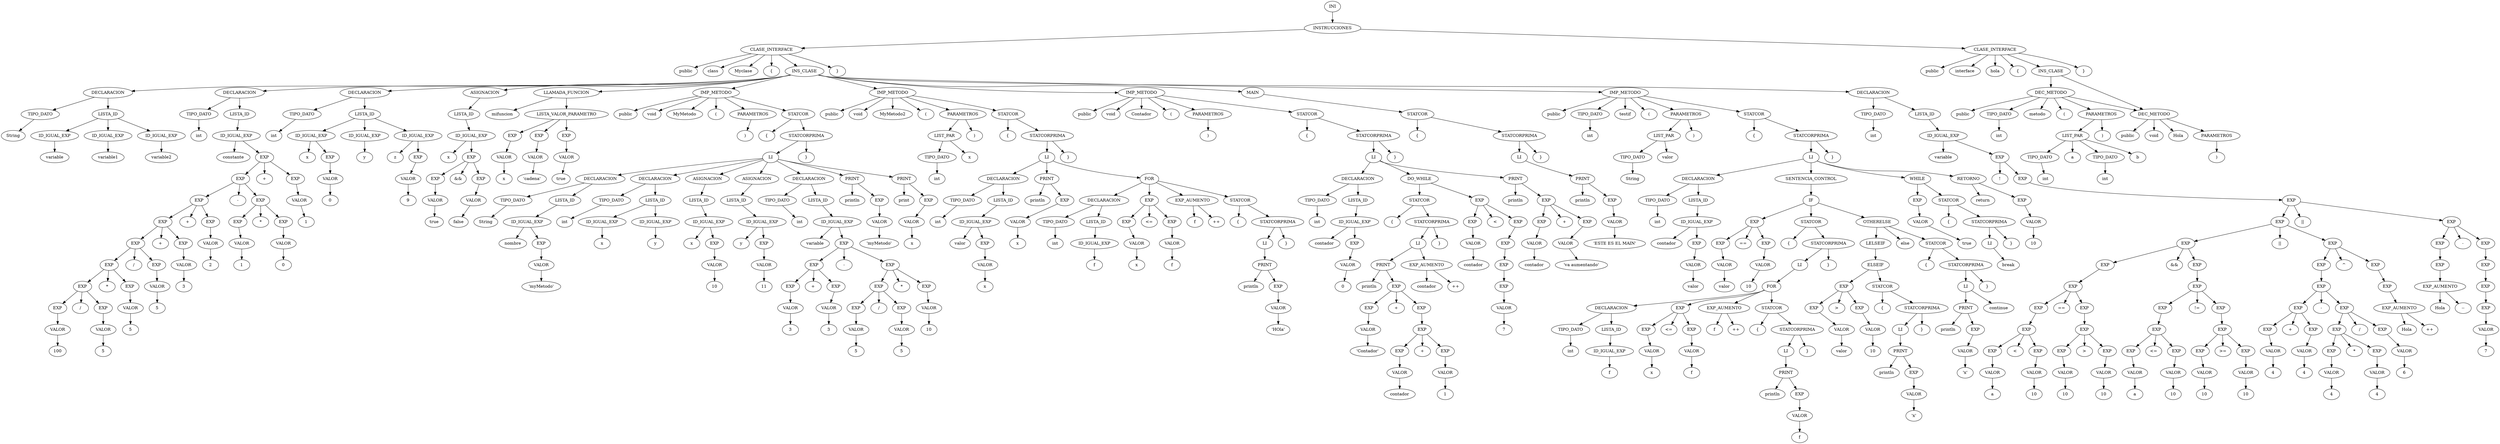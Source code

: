 digraph G {1[label= "INI" fillcolor="#d62728"];
1->2;2[label= "INSTRUCCIONES" fillcolor="#d62728"];
2->3;3[label= "CLASE_INTERFACE" fillcolor="#d62728"];
3->4;4[label= "public" fillcolor="#d62728"];
3->5;5[label= "class" fillcolor="#d62728"];
3->6;6[label= "Myclase" fillcolor="#d62728"];
3->7;7[label= "{" fillcolor="#d62728"];
3->8;8[label= "INS_CLASE" fillcolor="#d62728"];
8->9;9[label= "DECLARACION" fillcolor="#d62728"];
9->10;10[label= "TIPO_DATO" fillcolor="#d62728"];
10->11;11[label= "String" fillcolor="#d62728"];
9->12;12[label= "LISTA_ID" fillcolor="#d62728"];
12->13;13[label= "ID_IGUAL_EXP" fillcolor="#d62728"];
13->14;14[label= "variable" fillcolor="#d62728"];
12->15;15[label= "ID_IGUAL_EXP" fillcolor="#d62728"];
15->16;16[label= "variable1" fillcolor="#d62728"];
12->17;17[label= "ID_IGUAL_EXP" fillcolor="#d62728"];
17->18;18[label= "variable2" fillcolor="#d62728"];
8->19;19[label= "DECLARACION" fillcolor="#d62728"];
19->20;20[label= "TIPO_DATO" fillcolor="#d62728"];
20->21;21[label= "int" fillcolor="#d62728"];
19->22;22[label= "LISTA_ID" fillcolor="#d62728"];
22->23;23[label= "ID_IGUAL_EXP" fillcolor="#d62728"];
23->24;24[label= "constante" fillcolor="#d62728"];
23->25;25[label= "EXP" fillcolor="#d62728"];
25->26;26[label= "EXP" fillcolor="#d62728"];
26->27;27[label= "EXP" fillcolor="#d62728"];
27->28;28[label= "EXP" fillcolor="#d62728"];
28->29;29[label= "EXP" fillcolor="#d62728"];
29->30;30[label= "EXP" fillcolor="#d62728"];
30->31;31[label= "EXP" fillcolor="#d62728"];
31->32;32[label= "EXP" fillcolor="#d62728"];
32->33;33[label= "VALOR" fillcolor="#d62728"];
33->34;34[label= "100" fillcolor="#d62728"];
31->35;35[label= "/" fillcolor="#d62728"];
31->36;36[label= "EXP" fillcolor="#d62728"];
36->37;37[label= "VALOR" fillcolor="#d62728"];
37->38;38[label= "5" fillcolor="#d62728"];
30->39;39[label= "*" fillcolor="#d62728"];
30->40;40[label= "EXP" fillcolor="#d62728"];
40->41;41[label= "VALOR" fillcolor="#d62728"];
41->42;42[label= "5" fillcolor="#d62728"];
29->43;43[label= "/" fillcolor="#d62728"];
29->44;44[label= "EXP" fillcolor="#d62728"];
44->45;45[label= "VALOR" fillcolor="#d62728"];
45->46;46[label= "5" fillcolor="#d62728"];
28->47;47[label= "+" fillcolor="#d62728"];
28->48;48[label= "EXP" fillcolor="#d62728"];
48->49;49[label= "VALOR" fillcolor="#d62728"];
49->50;50[label= "3" fillcolor="#d62728"];
27->51;51[label= "+" fillcolor="#d62728"];
27->52;52[label= "EXP" fillcolor="#d62728"];
52->53;53[label= "VALOR" fillcolor="#d62728"];
53->54;54[label= "2" fillcolor="#d62728"];
26->55;55[label= "-" fillcolor="#d62728"];
26->56;56[label= "EXP" fillcolor="#d62728"];
56->57;57[label= "EXP" fillcolor="#d62728"];
57->58;58[label= "VALOR" fillcolor="#d62728"];
58->59;59[label= "1" fillcolor="#d62728"];
56->60;60[label= "*" fillcolor="#d62728"];
56->61;61[label= "EXP" fillcolor="#d62728"];
61->62;62[label= "VALOR" fillcolor="#d62728"];
62->63;63[label= "0" fillcolor="#d62728"];
25->64;64[label= "+" fillcolor="#d62728"];
25->65;65[label= "EXP" fillcolor="#d62728"];
65->66;66[label= "VALOR" fillcolor="#d62728"];
66->67;67[label= "1" fillcolor="#d62728"];
8->68;68[label= "DECLARACION" fillcolor="#d62728"];
68->69;69[label= "TIPO_DATO" fillcolor="#d62728"];
69->70;70[label= "int" fillcolor="#d62728"];
68->71;71[label= "LISTA_ID" fillcolor="#d62728"];
71->72;72[label= "ID_IGUAL_EXP" fillcolor="#d62728"];
72->73;73[label= "x" fillcolor="#d62728"];
72->74;74[label= "EXP" fillcolor="#d62728"];
74->75;75[label= "VALOR" fillcolor="#d62728"];
75->76;76[label= "0" fillcolor="#d62728"];
71->77;77[label= "ID_IGUAL_EXP" fillcolor="#d62728"];
77->78;78[label= "y" fillcolor="#d62728"];
71->79;79[label= "ID_IGUAL_EXP" fillcolor="#d62728"];
79->80;80[label= "z" fillcolor="#d62728"];
79->81;81[label= "EXP" fillcolor="#d62728"];
81->82;82[label= "VALOR" fillcolor="#d62728"];
82->83;83[label= "9" fillcolor="#d62728"];
8->84;84[label= "ASIGNACION" fillcolor="#d62728"];
84->85;85[label= "LISTA_ID" fillcolor="#d62728"];
85->86;86[label= "ID_IGUAL_EXP" fillcolor="#d62728"];
86->87;87[label= "x" fillcolor="#d62728"];
86->88;88[label= "EXP" fillcolor="#d62728"];
88->89;89[label= "EXP" fillcolor="#d62728"];
89->90;90[label= "VALOR" fillcolor="#d62728"];
90->91;91[label= "true" fillcolor="#d62728"];
88->92;92[label= "&&" fillcolor="#d62728"];
88->93;93[label= "EXP" fillcolor="#d62728"];
93->94;94[label= "VALOR" fillcolor="#d62728"];
94->95;95[label= "false" fillcolor="#d62728"];
8->96;96[label= "LLAMADA_FUNCION" fillcolor="#d62728"];
96->97;97[label= "mifuncion" fillcolor="#d62728"];
96->98;98[label= "LISTA_VALOR_PARAMETRO" fillcolor="#d62728"];
98->99;99[label= "EXP" fillcolor="#d62728"];
99->100;100[label= "VALOR" fillcolor="#d62728"];
100->101;101[label= "x" fillcolor="#d62728"];
98->102;102[label= "EXP" fillcolor="#d62728"];
102->103;103[label= "VALOR" fillcolor="#d62728"];
103->104;104[label= "'cadena'" fillcolor="#d62728"];
98->105;105[label= "EXP" fillcolor="#d62728"];
105->106;106[label= "VALOR" fillcolor="#d62728"];
106->107;107[label= "true" fillcolor="#d62728"];
8->108;108[label= "IMP_METODO" fillcolor="#d62728"];
108->109;109[label= "public" fillcolor="#d62728"];
108->110;110[label= "void" fillcolor="#d62728"];
108->111;111[label= "MyMetodo" fillcolor="#d62728"];
108->112;112[label= "(" fillcolor="#d62728"];
108->113;113[label= "PARAMETROS" fillcolor="#d62728"];
113->114;114[label= ")" fillcolor="#d62728"];
108->115;115[label= "STATCOR" fillcolor="#d62728"];
115->116;116[label= "{" fillcolor="#d62728"];
115->117;117[label= "STATCORPRIMA" fillcolor="#d62728"];
117->118;118[label= "LI" fillcolor="#d62728"];
118->119;119[label= "DECLARACION" fillcolor="#d62728"];
119->120;120[label= "TIPO_DATO" fillcolor="#d62728"];
120->121;121[label= "String" fillcolor="#d62728"];
119->122;122[label= "LISTA_ID" fillcolor="#d62728"];
122->123;123[label= "ID_IGUAL_EXP" fillcolor="#d62728"];
123->124;124[label= "nombre" fillcolor="#d62728"];
123->125;125[label= "EXP" fillcolor="#d62728"];
125->126;126[label= "VALOR" fillcolor="#d62728"];
126->127;127[label= "'myMetodo'" fillcolor="#d62728"];
118->128;128[label= "DECLARACION" fillcolor="#d62728"];
128->129;129[label= "TIPO_DATO" fillcolor="#d62728"];
129->130;130[label= "int" fillcolor="#d62728"];
128->131;131[label= "LISTA_ID" fillcolor="#d62728"];
131->132;132[label= "ID_IGUAL_EXP" fillcolor="#d62728"];
132->133;133[label= "x" fillcolor="#d62728"];
131->134;134[label= "ID_IGUAL_EXP" fillcolor="#d62728"];
134->135;135[label= "y" fillcolor="#d62728"];
118->136;136[label= "ASIGNACION" fillcolor="#d62728"];
136->137;137[label= "LISTA_ID" fillcolor="#d62728"];
137->138;138[label= "ID_IGUAL_EXP" fillcolor="#d62728"];
138->139;139[label= "x" fillcolor="#d62728"];
138->140;140[label= "EXP" fillcolor="#d62728"];
140->141;141[label= "VALOR" fillcolor="#d62728"];
141->142;142[label= "10" fillcolor="#d62728"];
118->143;143[label= "ASIGNACION" fillcolor="#d62728"];
143->144;144[label= "LISTA_ID" fillcolor="#d62728"];
144->145;145[label= "ID_IGUAL_EXP" fillcolor="#d62728"];
145->146;146[label= "y" fillcolor="#d62728"];
145->147;147[label= "EXP" fillcolor="#d62728"];
147->148;148[label= "VALOR" fillcolor="#d62728"];
148->149;149[label= "11" fillcolor="#d62728"];
118->150;150[label= "DECLARACION" fillcolor="#d62728"];
150->151;151[label= "TIPO_DATO" fillcolor="#d62728"];
151->152;152[label= "int" fillcolor="#d62728"];
150->153;153[label= "LISTA_ID" fillcolor="#d62728"];
153->154;154[label= "ID_IGUAL_EXP" fillcolor="#d62728"];
154->155;155[label= "variable" fillcolor="#d62728"];
154->156;156[label= "EXP" fillcolor="#d62728"];
156->157;157[label= "EXP" fillcolor="#d62728"];
157->158;158[label= "EXP" fillcolor="#d62728"];
158->159;159[label= "VALOR" fillcolor="#d62728"];
159->160;160[label= "3" fillcolor="#d62728"];
157->161;161[label= "+" fillcolor="#d62728"];
157->162;162[label= "EXP" fillcolor="#d62728"];
162->163;163[label= "VALOR" fillcolor="#d62728"];
163->164;164[label= "3" fillcolor="#d62728"];
156->165;165[label= "-" fillcolor="#d62728"];
156->166;166[label= "EXP" fillcolor="#d62728"];
166->167;167[label= "EXP" fillcolor="#d62728"];
167->168;168[label= "EXP" fillcolor="#d62728"];
168->169;169[label= "VALOR" fillcolor="#d62728"];
169->170;170[label= "5" fillcolor="#d62728"];
167->171;171[label= "/" fillcolor="#d62728"];
167->172;172[label= "EXP" fillcolor="#d62728"];
172->173;173[label= "VALOR" fillcolor="#d62728"];
173->174;174[label= "5" fillcolor="#d62728"];
166->175;175[label= "*" fillcolor="#d62728"];
166->176;176[label= "EXP" fillcolor="#d62728"];
176->177;177[label= "VALOR" fillcolor="#d62728"];
177->178;178[label= "10" fillcolor="#d62728"];
118->179;179[label= "PRINT" fillcolor="#d62728"];
179->180;180[label= "println" fillcolor="#d62728"];
179->181;181[label= "EXP" fillcolor="#d62728"];
181->182;182[label= "VALOR" fillcolor="#d62728"];
182->183;183[label= "'myMetodo'" fillcolor="#d62728"];
118->184;184[label= "PRINT" fillcolor="#d62728"];
184->185;185[label= "print" fillcolor="#d62728"];
184->186;186[label= "EXP" fillcolor="#d62728"];
186->187;187[label= "VALOR" fillcolor="#d62728"];
187->188;188[label= "x" fillcolor="#d62728"];
117->189;189[label= "}" fillcolor="#d62728"];
8->190;190[label= "IMP_METODO" fillcolor="#d62728"];
190->191;191[label= "public" fillcolor="#d62728"];
190->192;192[label= "void" fillcolor="#d62728"];
190->193;193[label= "MyMetodo2" fillcolor="#d62728"];
190->194;194[label= "(" fillcolor="#d62728"];
190->195;195[label= "PARAMETROS" fillcolor="#d62728"];
195->196;196[label= "LIST_PAR" fillcolor="#d62728"];
196->197;197[label= "TIPO_DATO" fillcolor="#d62728"];
197->198;198[label= "int" fillcolor="#d62728"];
196->199;199[label= "x" fillcolor="#d62728"];
195->200;200[label= ")" fillcolor="#d62728"];
190->201;201[label= "STATCOR" fillcolor="#d62728"];
201->202;202[label= "{" fillcolor="#d62728"];
201->203;203[label= "STATCORPRIMA" fillcolor="#d62728"];
203->204;204[label= "LI" fillcolor="#d62728"];
204->205;205[label= "DECLARACION" fillcolor="#d62728"];
205->206;206[label= "TIPO_DATO" fillcolor="#d62728"];
206->207;207[label= "int" fillcolor="#d62728"];
205->208;208[label= "LISTA_ID" fillcolor="#d62728"];
208->209;209[label= "ID_IGUAL_EXP" fillcolor="#d62728"];
209->210;210[label= "valor" fillcolor="#d62728"];
209->211;211[label= "EXP" fillcolor="#d62728"];
211->212;212[label= "VALOR" fillcolor="#d62728"];
212->213;213[label= "x" fillcolor="#d62728"];
204->214;214[label= "PRINT" fillcolor="#d62728"];
214->215;215[label= "println" fillcolor="#d62728"];
214->216;216[label= "EXP" fillcolor="#d62728"];
216->217;217[label= "VALOR" fillcolor="#d62728"];
217->218;218[label= "x" fillcolor="#d62728"];
204->219;219[label= "FOR" fillcolor="#d62728"];
219->220;220[label= "DECLARACION" fillcolor="#d62728"];
220->221;221[label= "TIPO_DATO" fillcolor="#d62728"];
221->222;222[label= "int" fillcolor="#d62728"];
220->223;223[label= "LISTA_ID" fillcolor="#d62728"];
223->224;224[label= "ID_IGUAL_EXP" fillcolor="#d62728"];
224->225;225[label= "f" fillcolor="#d62728"];
219->226;226[label= "EXP" fillcolor="#d62728"];
226->227;227[label= "EXP" fillcolor="#d62728"];
227->228;228[label= "VALOR" fillcolor="#d62728"];
228->229;229[label= "x" fillcolor="#d62728"];
226->230;230[label= "<=" fillcolor="#d62728"];
226->231;231[label= "EXP" fillcolor="#d62728"];
231->232;232[label= "VALOR" fillcolor="#d62728"];
232->233;233[label= "f" fillcolor="#d62728"];
219->234;234[label= "EXP_AUMENTO" fillcolor="#d62728"];
234->235;235[label= "f" fillcolor="#d62728"];
234->236;236[label= "++" fillcolor="#d62728"];
219->237;237[label= "STATCOR" fillcolor="#d62728"];
237->238;238[label= "{" fillcolor="#d62728"];
237->239;239[label= "STATCORPRIMA" fillcolor="#d62728"];
239->240;240[label= "LI" fillcolor="#d62728"];
240->241;241[label= "PRINT" fillcolor="#d62728"];
241->242;242[label= "println" fillcolor="#d62728"];
241->243;243[label= "EXP" fillcolor="#d62728"];
243->244;244[label= "VALOR" fillcolor="#d62728"];
244->245;245[label= "'HOla'" fillcolor="#d62728"];
239->246;246[label= "}" fillcolor="#d62728"];
203->247;247[label= "}" fillcolor="#d62728"];
8->248;248[label= "IMP_METODO" fillcolor="#d62728"];
248->249;249[label= "public" fillcolor="#d62728"];
248->250;250[label= "void" fillcolor="#d62728"];
248->251;251[label= "Contador" fillcolor="#d62728"];
248->252;252[label= "(" fillcolor="#d62728"];
248->253;253[label= "PARAMETROS" fillcolor="#d62728"];
253->254;254[label= ")" fillcolor="#d62728"];
248->255;255[label= "STATCOR" fillcolor="#d62728"];
255->256;256[label= "{" fillcolor="#d62728"];
255->257;257[label= "STATCORPRIMA" fillcolor="#d62728"];
257->258;258[label= "LI" fillcolor="#d62728"];
258->259;259[label= "DECLARACION" fillcolor="#d62728"];
259->260;260[label= "TIPO_DATO" fillcolor="#d62728"];
260->261;261[label= "int" fillcolor="#d62728"];
259->262;262[label= "LISTA_ID" fillcolor="#d62728"];
262->263;263[label= "ID_IGUAL_EXP" fillcolor="#d62728"];
263->264;264[label= "contador" fillcolor="#d62728"];
263->265;265[label= "EXP" fillcolor="#d62728"];
265->266;266[label= "VALOR" fillcolor="#d62728"];
266->267;267[label= "0" fillcolor="#d62728"];
258->268;268[label= "DO_WHILE" fillcolor="#d62728"];
268->269;269[label= "STATCOR" fillcolor="#d62728"];
269->270;270[label= "{" fillcolor="#d62728"];
269->271;271[label= "STATCORPRIMA" fillcolor="#d62728"];
271->272;272[label= "LI" fillcolor="#d62728"];
272->273;273[label= "PRINT" fillcolor="#d62728"];
273->274;274[label= "println" fillcolor="#d62728"];
273->275;275[label= "EXP" fillcolor="#d62728"];
275->276;276[label= "EXP" fillcolor="#d62728"];
276->277;277[label= "VALOR" fillcolor="#d62728"];
277->278;278[label= "'Contador'" fillcolor="#d62728"];
275->279;279[label= "+" fillcolor="#d62728"];
275->280;280[label= "EXP" fillcolor="#d62728"];
280->281;281[label= "EXP" fillcolor="#d62728"];
281->282;282[label= "EXP" fillcolor="#d62728"];
282->283;283[label= "VALOR" fillcolor="#d62728"];
283->284;284[label= "contador" fillcolor="#d62728"];
281->285;285[label= "+" fillcolor="#d62728"];
281->286;286[label= "EXP" fillcolor="#d62728"];
286->287;287[label= "VALOR" fillcolor="#d62728"];
287->288;288[label= "1" fillcolor="#d62728"];
272->289;289[label= "EXP_AUMENTO" fillcolor="#d62728"];
289->290;290[label= "contador" fillcolor="#d62728"];
289->291;291[label= "++" fillcolor="#d62728"];
271->292;292[label= "}" fillcolor="#d62728"];
268->293;293[label= "EXP" fillcolor="#d62728"];
293->294;294[label= "EXP" fillcolor="#d62728"];
294->295;295[label= "VALOR" fillcolor="#d62728"];
295->296;296[label= "contador" fillcolor="#d62728"];
293->297;297[label= "<" fillcolor="#d62728"];
293->298;298[label= "EXP" fillcolor="#d62728"];
298->299;299[label= "EXP" fillcolor="#d62728"];
299->300;300[label= "EXP" fillcolor="#d62728"];
300->301;301[label= "EXP" fillcolor="#d62728"];
301->302;302[label= "VALOR" fillcolor="#d62728"];
302->303;303[label= "7" fillcolor="#d62728"];
258->304;304[label= "PRINT" fillcolor="#d62728"];
304->305;305[label= "println" fillcolor="#d62728"];
304->306;306[label= "EXP" fillcolor="#d62728"];
306->307;307[label= "EXP" fillcolor="#d62728"];
307->308;308[label= "VALOR" fillcolor="#d62728"];
308->309;309[label= "contador" fillcolor="#d62728"];
306->310;310[label= "+" fillcolor="#d62728"];
306->311;311[label= "EXP" fillcolor="#d62728"];
311->312;312[label= "VALOR" fillcolor="#d62728"];
312->313;313[label= "'va aumentando'" fillcolor="#d62728"];
257->314;314[label= "}" fillcolor="#d62728"];
8->315;315[label= "MAIN" fillcolor="#d62728"];
315->316;316[label= "STATCOR" fillcolor="#d62728"];
316->317;317[label= "{" fillcolor="#d62728"];
316->318;318[label= "STATCORPRIMA" fillcolor="#d62728"];
318->319;319[label= "LI" fillcolor="#d62728"];
319->320;320[label= "PRINT" fillcolor="#d62728"];
320->321;321[label= "println" fillcolor="#d62728"];
320->322;322[label= "EXP" fillcolor="#d62728"];
322->323;323[label= "VALOR" fillcolor="#d62728"];
323->324;324[label= "'ESTE ES EL MAIN'" fillcolor="#d62728"];
318->325;325[label= "}" fillcolor="#d62728"];
8->326;326[label= "IMP_METODO" fillcolor="#d62728"];
326->327;327[label= "public" fillcolor="#d62728"];
326->328;328[label= "TIPO_DATO" fillcolor="#d62728"];
328->329;329[label= "int" fillcolor="#d62728"];
326->330;330[label= "testif" fillcolor="#d62728"];
326->331;331[label= "(" fillcolor="#d62728"];
326->332;332[label= "PARAMETROS" fillcolor="#d62728"];
332->333;333[label= "LIST_PAR" fillcolor="#d62728"];
333->334;334[label= "TIPO_DATO" fillcolor="#d62728"];
334->335;335[label= "String" fillcolor="#d62728"];
333->336;336[label= "valor" fillcolor="#d62728"];
332->337;337[label= ")" fillcolor="#d62728"];
326->338;338[label= "STATCOR" fillcolor="#d62728"];
338->339;339[label= "{" fillcolor="#d62728"];
338->340;340[label= "STATCORPRIMA" fillcolor="#d62728"];
340->341;341[label= "LI" fillcolor="#d62728"];
341->342;342[label= "DECLARACION" fillcolor="#d62728"];
342->343;343[label= "TIPO_DATO" fillcolor="#d62728"];
343->344;344[label= "int" fillcolor="#d62728"];
342->345;345[label= "LISTA_ID" fillcolor="#d62728"];
345->346;346[label= "ID_IGUAL_EXP" fillcolor="#d62728"];
346->347;347[label= "contador" fillcolor="#d62728"];
346->348;348[label= "EXP" fillcolor="#d62728"];
348->349;349[label= "VALOR" fillcolor="#d62728"];
349->350;350[label= "valor" fillcolor="#d62728"];
341->351;351[label= "SENTENCIA_CONTROL" fillcolor="#d62728"];
351->352;352[label= "IF" fillcolor="#d62728"];
352->353;353[label= "EXP" fillcolor="#d62728"];
353->354;354[label= "EXP" fillcolor="#d62728"];
354->355;355[label= "VALOR" fillcolor="#d62728"];
355->356;356[label= "valor" fillcolor="#d62728"];
353->357;357[label= "==" fillcolor="#d62728"];
353->358;358[label= "EXP" fillcolor="#d62728"];
358->359;359[label= "VALOR" fillcolor="#d62728"];
359->360;360[label= "10" fillcolor="#d62728"];
352->361;361[label= "STATCOR" fillcolor="#d62728"];
361->362;362[label= "{" fillcolor="#d62728"];
361->363;363[label= "STATCORPRIMA" fillcolor="#d62728"];
363->364;364[label= "LI" fillcolor="#d62728"];
364->365;365[label= "FOR" fillcolor="#d62728"];
365->366;366[label= "DECLARACION" fillcolor="#d62728"];
366->367;367[label= "TIPO_DATO" fillcolor="#d62728"];
367->368;368[label= "int" fillcolor="#d62728"];
366->369;369[label= "LISTA_ID" fillcolor="#d62728"];
369->370;370[label= "ID_IGUAL_EXP" fillcolor="#d62728"];
370->371;371[label= "f" fillcolor="#d62728"];
365->372;372[label= "EXP" fillcolor="#d62728"];
372->373;373[label= "EXP" fillcolor="#d62728"];
373->374;374[label= "VALOR" fillcolor="#d62728"];
374->375;375[label= "x" fillcolor="#d62728"];
372->376;376[label= "<=" fillcolor="#d62728"];
372->377;377[label= "EXP" fillcolor="#d62728"];
377->378;378[label= "VALOR" fillcolor="#d62728"];
378->379;379[label= "f" fillcolor="#d62728"];
365->380;380[label= "EXP_AUMENTO" fillcolor="#d62728"];
380->381;381[label= "f" fillcolor="#d62728"];
380->382;382[label= "++" fillcolor="#d62728"];
365->383;383[label= "STATCOR" fillcolor="#d62728"];
383->384;384[label= "{" fillcolor="#d62728"];
383->385;385[label= "STATCORPRIMA" fillcolor="#d62728"];
385->386;386[label= "LI" fillcolor="#d62728"];
386->387;387[label= "PRINT" fillcolor="#d62728"];
387->388;388[label= "println" fillcolor="#d62728"];
387->389;389[label= "EXP" fillcolor="#d62728"];
389->390;390[label= "VALOR" fillcolor="#d62728"];
390->391;391[label= "f" fillcolor="#d62728"];
385->392;392[label= "}" fillcolor="#d62728"];
363->393;393[label= "}" fillcolor="#d62728"];
352->394;394[label= "OTHERELSE" fillcolor="#d62728"];
394->395;395[label= "LELSEIF" fillcolor="#d62728"];
395->396;396[label= "ELSEIF" fillcolor="#d62728"];
396->397;397[label= "EXP" fillcolor="#d62728"];
397->398;398[label= "EXP" fillcolor="#d62728"];
398->399;399[label= "VALOR" fillcolor="#d62728"];
399->400;400[label= "valor" fillcolor="#d62728"];
397->401;401[label= ">" fillcolor="#d62728"];
397->402;402[label= "EXP" fillcolor="#d62728"];
402->403;403[label= "VALOR" fillcolor="#d62728"];
403->404;404[label= "10" fillcolor="#d62728"];
396->405;405[label= "STATCOR" fillcolor="#d62728"];
405->406;406[label= "{" fillcolor="#d62728"];
405->407;407[label= "STATCORPRIMA" fillcolor="#d62728"];
407->408;408[label= "LI" fillcolor="#d62728"];
408->409;409[label= "PRINT" fillcolor="#d62728"];
409->410;410[label= "println" fillcolor="#d62728"];
409->411;411[label= "EXP" fillcolor="#d62728"];
411->412;412[label= "VALOR" fillcolor="#d62728"];
412->413;413[label= "'x'" fillcolor="#d62728"];
407->414;414[label= "}" fillcolor="#d62728"];
394->415;415[label= "else" fillcolor="#d62728"];
394->416;416[label= "STATCOR" fillcolor="#d62728"];
416->417;417[label= "{" fillcolor="#d62728"];
416->418;418[label= "STATCORPRIMA" fillcolor="#d62728"];
418->419;419[label= "LI" fillcolor="#d62728"];
419->420;420[label= "PRINT" fillcolor="#d62728"];
420->421;421[label= "println" fillcolor="#d62728"];
420->422;422[label= "EXP" fillcolor="#d62728"];
422->423;423[label= "VALOR" fillcolor="#d62728"];
423->424;424[label= "'x'" fillcolor="#d62728"];
419->425;425[label= "continue" fillcolor="#d62728"];
418->426;426[label= "}" fillcolor="#d62728"];
341->427;427[label= "WHILE" fillcolor="#d62728"];
427->428;428[label= "EXP" fillcolor="#d62728"];
428->429;429[label= "VALOR" fillcolor="#d62728"];
429->430;430[label= "true" fillcolor="#d62728"];
427->431;431[label= "STATCOR" fillcolor="#d62728"];
431->432;432[label= "{" fillcolor="#d62728"];
431->433;433[label= "STATCORPRIMA" fillcolor="#d62728"];
433->434;434[label= "LI" fillcolor="#d62728"];
434->435;435[label= "break" fillcolor="#d62728"];
433->436;436[label= "}" fillcolor="#d62728"];
341->437;437[label= "RETORNO" fillcolor="#d62728"];
437->438;438[label= "return" fillcolor="#d62728"];
437->439;439[label= "EXP" fillcolor="#d62728"];
439->440;440[label= "VALOR" fillcolor="#d62728"];
440->441;441[label= "10" fillcolor="#d62728"];
340->442;442[label= "}" fillcolor="#d62728"];
8->443;443[label= "DECLARACION" fillcolor="#d62728"];
443->444;444[label= "TIPO_DATO" fillcolor="#d62728"];
444->445;445[label= "int" fillcolor="#d62728"];
443->446;446[label= "LISTA_ID" fillcolor="#d62728"];
446->447;447[label= "ID_IGUAL_EXP" fillcolor="#d62728"];
447->448;448[label= "variable" fillcolor="#d62728"];
447->449;449[label= "EXP" fillcolor="#d62728"];
449->450;450[label= "!" fillcolor="#d62728"];
449->451;451[label= "EXP" fillcolor="#d62728"];
451->452;452[label= "EXP" fillcolor="#d62728"];
452->453;453[label= "EXP" fillcolor="#d62728"];
453->454;454[label= "EXP" fillcolor="#d62728"];
454->455;455[label= "EXP" fillcolor="#d62728"];
455->456;456[label= "EXP" fillcolor="#d62728"];
456->457;457[label= "EXP" fillcolor="#d62728"];
457->458;458[label= "EXP" fillcolor="#d62728"];
458->459;459[label= "EXP" fillcolor="#d62728"];
459->460;460[label= "VALOR" fillcolor="#d62728"];
460->461;461[label= "a" fillcolor="#d62728"];
458->462;462[label= "<" fillcolor="#d62728"];
458->463;463[label= "EXP" fillcolor="#d62728"];
463->464;464[label= "VALOR" fillcolor="#d62728"];
464->465;465[label= "10" fillcolor="#d62728"];
456->466;466[label= "==" fillcolor="#d62728"];
456->467;467[label= "EXP" fillcolor="#d62728"];
467->468;468[label= "EXP" fillcolor="#d62728"];
468->469;469[label= "EXP" fillcolor="#d62728"];
469->470;470[label= "VALOR" fillcolor="#d62728"];
470->471;471[label= "10" fillcolor="#d62728"];
468->472;472[label= ">" fillcolor="#d62728"];
468->473;473[label= "EXP" fillcolor="#d62728"];
473->474;474[label= "VALOR" fillcolor="#d62728"];
474->475;475[label= "10" fillcolor="#d62728"];
454->476;476[label= "&&" fillcolor="#d62728"];
454->477;477[label= "EXP" fillcolor="#d62728"];
477->478;478[label= "EXP" fillcolor="#d62728"];
478->479;479[label= "EXP" fillcolor="#d62728"];
479->480;480[label= "EXP" fillcolor="#d62728"];
480->481;481[label= "EXP" fillcolor="#d62728"];
481->482;482[label= "VALOR" fillcolor="#d62728"];
482->483;483[label= "a" fillcolor="#d62728"];
480->484;484[label= "<=" fillcolor="#d62728"];
480->485;485[label= "EXP" fillcolor="#d62728"];
485->486;486[label= "VALOR" fillcolor="#d62728"];
486->487;487[label= "10" fillcolor="#d62728"];
478->488;488[label= "!=" fillcolor="#d62728"];
478->489;489[label= "EXP" fillcolor="#d62728"];
489->490;490[label= "EXP" fillcolor="#d62728"];
490->491;491[label= "EXP" fillcolor="#d62728"];
491->492;492[label= "VALOR" fillcolor="#d62728"];
492->493;493[label= "10" fillcolor="#d62728"];
490->494;494[label= ">=" fillcolor="#d62728"];
490->495;495[label= "EXP" fillcolor="#d62728"];
495->496;496[label= "VALOR" fillcolor="#d62728"];
496->497;497[label= "10" fillcolor="#d62728"];
453->498;498[label= "||" fillcolor="#d62728"];
453->499;499[label= "EXP" fillcolor="#d62728"];
499->500;500[label= "EXP" fillcolor="#d62728"];
500->501;501[label= "EXP" fillcolor="#d62728"];
501->502;502[label= "EXP" fillcolor="#d62728"];
502->503;503[label= "EXP" fillcolor="#d62728"];
503->504;504[label= "VALOR" fillcolor="#d62728"];
504->505;505[label= "4" fillcolor="#d62728"];
502->506;506[label= "+" fillcolor="#d62728"];
502->507;507[label= "EXP" fillcolor="#d62728"];
507->508;508[label= "VALOR" fillcolor="#d62728"];
508->509;509[label= "4" fillcolor="#d62728"];
501->510;510[label= "-" fillcolor="#d62728"];
501->511;511[label= "EXP" fillcolor="#d62728"];
511->512;512[label= "EXP" fillcolor="#d62728"];
512->513;513[label= "EXP" fillcolor="#d62728"];
513->514;514[label= "VALOR" fillcolor="#d62728"];
514->515;515[label= "4" fillcolor="#d62728"];
512->516;516[label= "*" fillcolor="#d62728"];
512->517;517[label= "EXP" fillcolor="#d62728"];
517->518;518[label= "VALOR" fillcolor="#d62728"];
518->519;519[label= "4" fillcolor="#d62728"];
511->520;520[label= "/" fillcolor="#d62728"];
511->521;521[label= "EXP" fillcolor="#d62728"];
521->522;522[label= "VALOR" fillcolor="#d62728"];
522->523;523[label= "6" fillcolor="#d62728"];
499->524;524[label= "^" fillcolor="#d62728"];
499->525;525[label= "EXP" fillcolor="#d62728"];
525->526;526[label= "EXP" fillcolor="#d62728"];
526->527;527[label= "EXP_AUMENTO" fillcolor="#d62728"];
527->528;528[label= "Hola" fillcolor="#d62728"];
527->529;529[label= "++" fillcolor="#d62728"];
452->530;530[label= "||" fillcolor="#d62728"];
452->531;531[label= "EXP" fillcolor="#d62728"];
531->532;532[label= "EXP" fillcolor="#d62728"];
532->533;533[label= "EXP" fillcolor="#d62728"];
533->534;534[label= "EXP_AUMENTO" fillcolor="#d62728"];
534->535;535[label= "Hola" fillcolor="#d62728"];
534->536;536[label= "--" fillcolor="#d62728"];
531->537;537[label= "-" fillcolor="#d62728"];
531->538;538[label= "EXP" fillcolor="#d62728"];
538->539;539[label= "EXP" fillcolor="#d62728"];
539->540;540[label= "EXP" fillcolor="#d62728"];
540->541;541[label= "EXP" fillcolor="#d62728"];
541->542;542[label= "VALOR" fillcolor="#d62728"];
542->543;543[label= "7" fillcolor="#d62728"];
3->544;544[label= "}" fillcolor="#d62728"];
2->545;545[label= "CLASE_INTERFACE" fillcolor="#d62728"];
545->546;546[label= "public" fillcolor="#d62728"];
545->547;547[label= "interface" fillcolor="#d62728"];
545->548;548[label= "hola" fillcolor="#d62728"];
545->549;549[label= "{" fillcolor="#d62728"];
545->550;550[label= "INS_CLASE" fillcolor="#d62728"];
550->551;551[label= "DEC_METODO" fillcolor="#d62728"];
551->552;552[label= "public" fillcolor="#d62728"];
551->553;553[label= "TIPO_DATO" fillcolor="#d62728"];
553->554;554[label= "int" fillcolor="#d62728"];
551->555;555[label= "metodo" fillcolor="#d62728"];
551->556;556[label= "(" fillcolor="#d62728"];
551->557;557[label= "PARAMETROS" fillcolor="#d62728"];
557->558;558[label= "LIST_PAR" fillcolor="#d62728"];
558->559;559[label= "TIPO_DATO" fillcolor="#d62728"];
559->560;560[label= "int" fillcolor="#d62728"];
558->561;561[label= "a" fillcolor="#d62728"];
558->562;562[label= "TIPO_DATO" fillcolor="#d62728"];
562->563;563[label= "int" fillcolor="#d62728"];
558->564;564[label= "b" fillcolor="#d62728"];
557->565;565[label= ")" fillcolor="#d62728"];
551->566;550->566;566[label= "DEC_METODO" fillcolor="#d62728"];
566->567;567[label= "public" fillcolor="#d62728"];
566->568;568[label= "void" fillcolor="#d62728"];
566->569;569[label= "Hola" fillcolor="#d62728"];
566->570;570[label= "PARAMETROS" fillcolor="#d62728"];
570->571;571[label= ")" fillcolor="#d62728"];
545->572;572[label= "}" fillcolor="#d62728"];
}